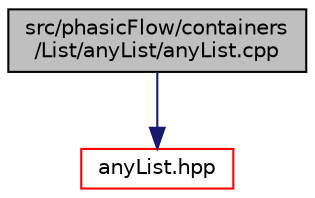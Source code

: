 digraph "src/phasicFlow/containers/List/anyList/anyList.cpp"
{
 // LATEX_PDF_SIZE
  edge [fontname="Helvetica",fontsize="10",labelfontname="Helvetica",labelfontsize="10"];
  node [fontname="Helvetica",fontsize="10",shape=record];
  Node1 [label="src/phasicFlow/containers\l/List/anyList/anyList.cpp",height=0.2,width=0.4,color="black", fillcolor="grey75", style="filled", fontcolor="black",tooltip=" "];
  Node1 -> Node2 [color="midnightblue",fontsize="10",style="solid",fontname="Helvetica"];
  Node2 [label="anyList.hpp",height=0.2,width=0.4,color="red", fillcolor="white", style="filled",URL="$anyList_8hpp.html",tooltip=" "];
}
